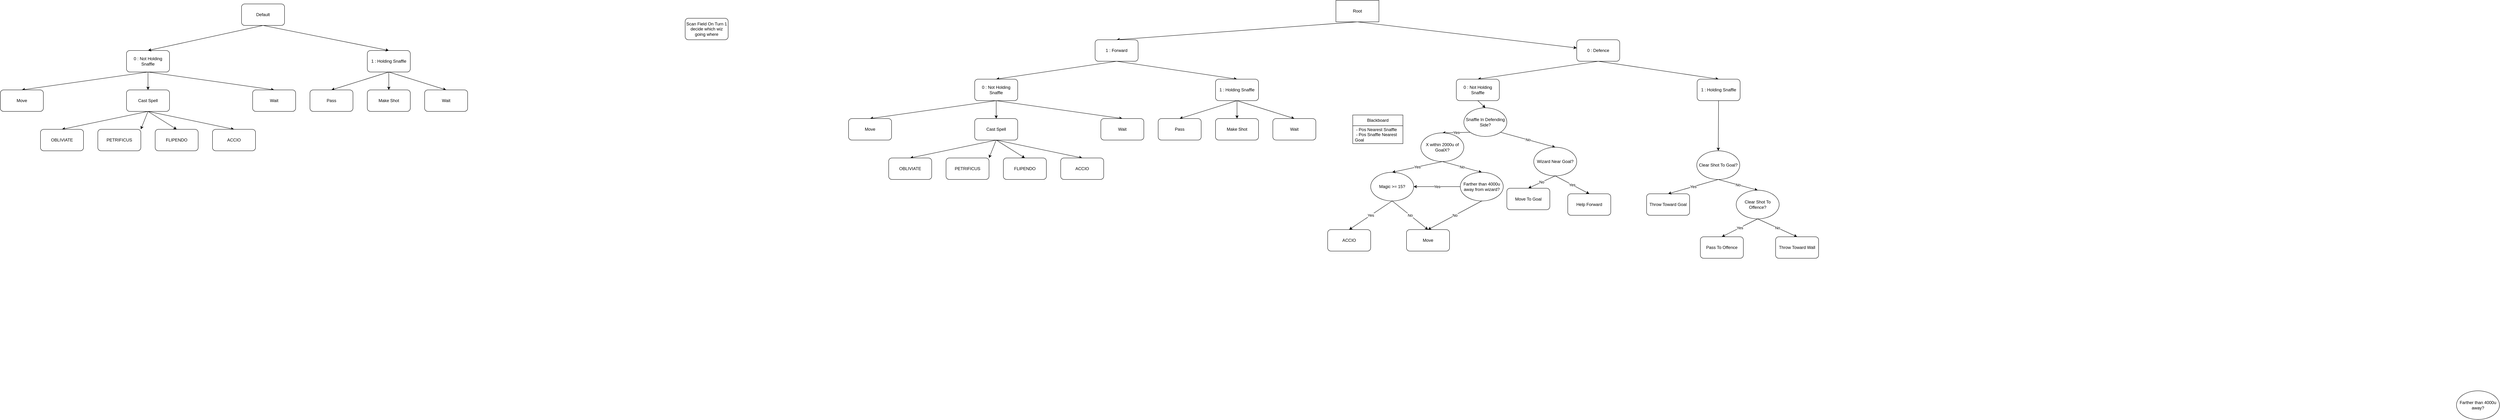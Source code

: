 <mxfile version="20.5.3" type="embed"><diagram id="23iRSUPoRavnBvh4doch" name="Page-1"><mxGraphModel dx="3132" dy="912" grid="1" gridSize="10" guides="1" tooltips="1" connect="1" arrows="1" fold="1" page="1" pageScale="1" pageWidth="827" pageHeight="1169" math="0" shadow="0"><root><mxCell id="0"/><mxCell id="1" parent="0"/><mxCell id="2" style="edgeStyle=orthogonalEdgeStyle;rounded=0;orthogonalLoop=1;jettySize=auto;html=1;exitX=0.5;exitY=1;exitDx=0;exitDy=0;noEdgeStyle=1;orthogonal=1;entryX=0.5;entryY=0;entryDx=0;entryDy=0;" parent="1" source="3" target="6" edge="1"><mxGeometry relative="1" as="geometry"/></mxCell><mxCell id="37" style="rounded=0;orthogonalLoop=1;jettySize=auto;html=1;exitX=0.5;exitY=1;exitDx=0;exitDy=0;" edge="1" parent="1" source="3" target="36"><mxGeometry relative="1" as="geometry"/></mxCell><mxCell id="3" value="&lt;div&gt;Root&lt;/div&gt;" style="rounded=0;whiteSpace=wrap;html=1;" parent="1" vertex="1"><mxGeometry x="2423" width="120" height="60" as="geometry"/></mxCell><mxCell id="4" style="rounded=0;orthogonalLoop=1;jettySize=auto;html=1;exitX=0.5;exitY=1;exitDx=0;exitDy=0;entryX=0.5;entryY=0;entryDx=0;entryDy=0;noEdgeStyle=1;orthogonal=1;" parent="1" source="6" target="10" edge="1"><mxGeometry relative="1" as="geometry"/></mxCell><mxCell id="5" style="rounded=0;orthogonalLoop=1;jettySize=auto;html=1;exitX=0.5;exitY=1;exitDx=0;exitDy=0;entryX=0.5;entryY=0;entryDx=0;entryDy=0;noEdgeStyle=1;orthogonal=1;" parent="1" source="6" target="12" edge="1"><mxGeometry relative="1" as="geometry"><mxPoint x="642" y="280" as="targetPoint"/></mxGeometry></mxCell><mxCell id="6" value="1 : Forward" style="rounded=1;whiteSpace=wrap;html=1;" parent="1" vertex="1"><mxGeometry x="1751" y="110" width="120" height="60" as="geometry"/></mxCell><mxCell id="7" style="rounded=0;orthogonalLoop=1;jettySize=auto;html=1;exitX=0.5;exitY=1;exitDx=0;exitDy=0;entryX=0.5;entryY=0;entryDx=0;entryDy=0;noEdgeStyle=1;orthogonal=1;" parent="1" source="10" target="13" edge="1"><mxGeometry relative="1" as="geometry"><mxPoint x="-278" y="305" as="targetPoint"/></mxGeometry></mxCell><mxCell id="8" style="rounded=0;orthogonalLoop=1;jettySize=auto;html=1;exitX=0.5;exitY=1;exitDx=0;exitDy=0;entryX=0.5;entryY=0;entryDx=0;entryDy=0;noEdgeStyle=1;orthogonal=1;" parent="1" source="10" target="14" edge="1"><mxGeometry relative="1" as="geometry"/></mxCell><mxCell id="9" style="rounded=0;orthogonalLoop=1;jettySize=auto;html=1;exitX=0.5;exitY=1;exitDx=0;exitDy=0;entryX=0.5;entryY=0;entryDx=0;entryDy=0;noEdgeStyle=1;orthogonal=1;" parent="1" source="10" target="15" edge="1"><mxGeometry relative="1" as="geometry"/></mxCell><mxCell id="11" style="rounded=0;orthogonalLoop=1;jettySize=auto;html=1;exitX=0.5;exitY=0;exitDx=0;exitDy=0;entryX=0.5;entryY=0;entryDx=0;entryDy=0;" parent="1" source="12" target="12" edge="1"><mxGeometry relative="1" as="geometry"/></mxCell><mxCell id="17" style="rounded=0;orthogonalLoop=1;jettySize=auto;html=1;exitX=0.5;exitY=1;exitDx=0;exitDy=0;entryX=0.5;entryY=0;entryDx=0;entryDy=0;noEdgeStyle=1;orthogonal=1;" parent="1" source="12" target="16" edge="1"><mxGeometry relative="1" as="geometry"/></mxCell><mxCell id="19" style="edgeStyle=none;rounded=0;orthogonalLoop=1;jettySize=auto;html=1;exitX=0.5;exitY=1;exitDx=0;exitDy=0;entryX=0.5;entryY=0;entryDx=0;entryDy=0;noEdgeStyle=1;orthogonal=1;" parent="1" source="12" target="18" edge="1"><mxGeometry relative="1" as="geometry"/></mxCell><mxCell id="22" style="edgeStyle=none;rounded=0;orthogonalLoop=1;jettySize=auto;html=1;exitX=0.5;exitY=1;exitDx=0;exitDy=0;entryX=0.5;entryY=0;entryDx=0;entryDy=0;noEdgeStyle=1;orthogonal=1;" parent="1" source="12" target="21" edge="1"><mxGeometry relative="1" as="geometry"/></mxCell><mxCell id="12" value="1 : Holding Snaffle" style="rounded=1;whiteSpace=wrap;html=1;" parent="1" vertex="1"><mxGeometry x="2087" y="220" width="120" height="60" as="geometry"/></mxCell><mxCell id="13" value="&lt;div&gt;Move&lt;/div&gt;" style="rounded=1;whiteSpace=wrap;html=1;" parent="1" vertex="1"><mxGeometry x="1063" y="330" width="120" height="60" as="geometry"/></mxCell><mxCell id="28" style="edgeStyle=none;rounded=0;orthogonalLoop=1;jettySize=auto;html=1;exitX=0.5;exitY=1;exitDx=0;exitDy=0;entryX=0.5;entryY=0;entryDx=0;entryDy=0;noEdgeStyle=1;orthogonal=1;" parent="1" source="14" target="27" edge="1"><mxGeometry relative="1" as="geometry"/></mxCell><mxCell id="29" style="edgeStyle=none;rounded=0;orthogonalLoop=1;jettySize=auto;html=1;exitX=0.5;exitY=1;exitDx=0;exitDy=0;noEdgeStyle=1;orthogonal=1;" parent="1" source="14" target="26" edge="1"><mxGeometry relative="1" as="geometry"/></mxCell><mxCell id="30" style="edgeStyle=none;rounded=0;orthogonalLoop=1;jettySize=auto;html=1;exitX=0.5;exitY=1;exitDx=0;exitDy=0;entryX=0.5;entryY=0;entryDx=0;entryDy=0;noEdgeStyle=1;orthogonal=1;" parent="1" source="14" target="25" edge="1"><mxGeometry relative="1" as="geometry"><mxPoint x="240" y="930" as="sourcePoint"/></mxGeometry></mxCell><mxCell id="31" style="edgeStyle=none;rounded=0;orthogonalLoop=1;jettySize=auto;html=1;exitX=0.5;exitY=1;exitDx=0;exitDy=0;entryX=0.5;entryY=0;entryDx=0;entryDy=0;noEdgeStyle=1;orthogonal=1;" parent="1" source="14" target="24" edge="1"><mxGeometry relative="1" as="geometry"/></mxCell><mxCell id="14" value="&lt;div&gt;Cast Spell&lt;/div&gt;" style="rounded=1;whiteSpace=wrap;html=1;" parent="1" vertex="1"><mxGeometry x="1415" y="330" width="120" height="60" as="geometry"/></mxCell><mxCell id="15" value="Wait" style="rounded=1;whiteSpace=wrap;html=1;" parent="1" vertex="1"><mxGeometry x="1767" y="330" width="120" height="60" as="geometry"/></mxCell><mxCell id="16" value="Pass" style="rounded=1;whiteSpace=wrap;html=1;" parent="1" vertex="1"><mxGeometry x="1927" y="330" width="120" height="60" as="geometry"/></mxCell><mxCell id="18" value="Make Shot" style="rounded=1;whiteSpace=wrap;html=1;" parent="1" vertex="1"><mxGeometry x="2087" y="330" width="120" height="60" as="geometry"/></mxCell><mxCell id="21" value="Wait" style="rounded=1;whiteSpace=wrap;html=1;" parent="1" vertex="1"><mxGeometry x="2247" y="330" width="120" height="60" as="geometry"/></mxCell><mxCell id="24" value="FLIPENDO&lt;br&gt;" style="rounded=1;whiteSpace=wrap;html=1;" parent="1" vertex="1"><mxGeometry x="1495" y="440" width="120" height="60" as="geometry"/></mxCell><mxCell id="25" value="ACCIO" style="rounded=1;whiteSpace=wrap;html=1;" parent="1" vertex="1"><mxGeometry x="1655" y="440" width="120" height="60" as="geometry"/></mxCell><mxCell id="26" value="PETRIFICUS" style="rounded=1;whiteSpace=wrap;html=1;" parent="1" vertex="1"><mxGeometry x="1335" y="440" width="120" height="60" as="geometry"/></mxCell><mxCell id="27" value="OBLIVIATE" style="rounded=1;whiteSpace=wrap;html=1;" parent="1" vertex="1"><mxGeometry x="1175" y="440" width="120" height="60" as="geometry"/></mxCell><mxCell id="10" value="0 : Not Holding Snaffle" style="rounded=1;whiteSpace=wrap;html=1;" parent="1" vertex="1"><mxGeometry x="1415" y="220" width="120" height="60" as="geometry"/></mxCell><mxCell id="34" value="Scan Field On Turn 1 decide which wiz going where" style="rounded=1;whiteSpace=wrap;html=1;" vertex="1" parent="1"><mxGeometry x="607" y="50" width="120" height="60" as="geometry"/></mxCell><mxCell id="89" style="edgeStyle=none;rounded=0;orthogonalLoop=1;jettySize=auto;html=1;exitX=0.5;exitY=1;exitDx=0;exitDy=0;entryX=0.5;entryY=0;entryDx=0;entryDy=0;" edge="1" parent="1" source="36" target="88"><mxGeometry relative="1" as="geometry"/></mxCell><mxCell id="90" style="edgeStyle=none;rounded=0;orthogonalLoop=1;jettySize=auto;html=1;exitX=0.5;exitY=1;exitDx=0;exitDy=0;entryX=0.5;entryY=0;entryDx=0;entryDy=0;" edge="1" parent="1" source="36" target="73"><mxGeometry relative="1" as="geometry"/></mxCell><mxCell id="36" value="0 : Defence" style="rounded=1;whiteSpace=wrap;html=1;" vertex="1" parent="1"><mxGeometry x="3095" y="110" width="120" height="60" as="geometry"/></mxCell><mxCell id="38" style="rounded=0;orthogonalLoop=1;jettySize=auto;html=1;exitX=0.5;exitY=1;exitDx=0;exitDy=0;entryX=0.5;entryY=0;entryDx=0;entryDy=0;noEdgeStyle=1;orthogonal=1;" edge="1" parent="1" source="60" target="46"><mxGeometry relative="1" as="geometry"><mxPoint x="-1957" y="225" as="targetPoint"/></mxGeometry></mxCell><mxCell id="39" style="rounded=0;orthogonalLoop=1;jettySize=auto;html=1;exitX=0.5;exitY=1;exitDx=0;exitDy=0;entryX=0.5;entryY=0;entryDx=0;entryDy=0;noEdgeStyle=1;orthogonal=1;" edge="1" parent="1" source="60" target="51"><mxGeometry relative="1" as="geometry"/></mxCell><mxCell id="40" style="rounded=0;orthogonalLoop=1;jettySize=auto;html=1;exitX=0.5;exitY=1;exitDx=0;exitDy=0;entryX=0.5;entryY=0;entryDx=0;entryDy=0;noEdgeStyle=1;orthogonal=1;" edge="1" parent="1" source="60" target="52"><mxGeometry relative="1" as="geometry"/></mxCell><mxCell id="41" style="rounded=0;orthogonalLoop=1;jettySize=auto;html=1;exitX=0.5;exitY=0;exitDx=0;exitDy=0;entryX=0.5;entryY=0;entryDx=0;entryDy=0;" edge="1" parent="1" source="45" target="45"><mxGeometry relative="1" as="geometry"/></mxCell><mxCell id="42" style="rounded=0;orthogonalLoop=1;jettySize=auto;html=1;exitX=0.5;exitY=1;exitDx=0;exitDy=0;entryX=0.5;entryY=0;entryDx=0;entryDy=0;noEdgeStyle=1;orthogonal=1;" edge="1" parent="1" source="45" target="53"><mxGeometry relative="1" as="geometry"/></mxCell><mxCell id="43" style="edgeStyle=none;rounded=0;orthogonalLoop=1;jettySize=auto;html=1;exitX=0.5;exitY=1;exitDx=0;exitDy=0;entryX=0.5;entryY=0;entryDx=0;entryDy=0;noEdgeStyle=1;orthogonal=1;" edge="1" parent="1" source="45" target="54"><mxGeometry relative="1" as="geometry"/></mxCell><mxCell id="44" style="edgeStyle=none;rounded=0;orthogonalLoop=1;jettySize=auto;html=1;exitX=0.5;exitY=1;exitDx=0;exitDy=0;entryX=0.5;entryY=0;entryDx=0;entryDy=0;noEdgeStyle=1;orthogonal=1;" edge="1" parent="1" source="45" target="55"><mxGeometry relative="1" as="geometry"/></mxCell><mxCell id="45" value="1 : Holding Snaffle" style="rounded=1;whiteSpace=wrap;html=1;" vertex="1" parent="1"><mxGeometry x="-280" y="140" width="120" height="60" as="geometry"/></mxCell><mxCell id="46" value="&lt;div&gt;Move&lt;/div&gt;" style="rounded=1;whiteSpace=wrap;html=1;" vertex="1" parent="1"><mxGeometry x="-1304" y="250" width="120" height="60" as="geometry"/></mxCell><mxCell id="47" style="edgeStyle=none;rounded=0;orthogonalLoop=1;jettySize=auto;html=1;exitX=0.5;exitY=1;exitDx=0;exitDy=0;entryX=0.5;entryY=0;entryDx=0;entryDy=0;noEdgeStyle=1;orthogonal=1;" edge="1" parent="1" source="51" target="59"><mxGeometry relative="1" as="geometry"/></mxCell><mxCell id="48" style="edgeStyle=none;rounded=0;orthogonalLoop=1;jettySize=auto;html=1;exitX=0.5;exitY=1;exitDx=0;exitDy=0;noEdgeStyle=1;orthogonal=1;" edge="1" parent="1" source="51" target="58"><mxGeometry relative="1" as="geometry"/></mxCell><mxCell id="49" style="edgeStyle=none;rounded=0;orthogonalLoop=1;jettySize=auto;html=1;exitX=0.5;exitY=1;exitDx=0;exitDy=0;entryX=0.5;entryY=0;entryDx=0;entryDy=0;noEdgeStyle=1;orthogonal=1;" edge="1" parent="1" source="51" target="57"><mxGeometry relative="1" as="geometry"><mxPoint x="-1439" y="850" as="sourcePoint"/></mxGeometry></mxCell><mxCell id="50" style="edgeStyle=none;rounded=0;orthogonalLoop=1;jettySize=auto;html=1;exitX=0.5;exitY=1;exitDx=0;exitDy=0;entryX=0.5;entryY=0;entryDx=0;entryDy=0;noEdgeStyle=1;orthogonal=1;" edge="1" parent="1" source="51" target="56"><mxGeometry relative="1" as="geometry"/></mxCell><mxCell id="51" value="&lt;div&gt;Cast Spell&lt;/div&gt;" style="rounded=1;whiteSpace=wrap;html=1;" vertex="1" parent="1"><mxGeometry x="-952" y="250" width="120" height="60" as="geometry"/></mxCell><mxCell id="52" value="Wait" style="rounded=1;whiteSpace=wrap;html=1;" vertex="1" parent="1"><mxGeometry x="-600" y="250" width="120" height="60" as="geometry"/></mxCell><mxCell id="53" value="Pass" style="rounded=1;whiteSpace=wrap;html=1;" vertex="1" parent="1"><mxGeometry x="-440" y="250" width="120" height="60" as="geometry"/></mxCell><mxCell id="54" value="Make Shot" style="rounded=1;whiteSpace=wrap;html=1;" vertex="1" parent="1"><mxGeometry x="-280" y="250" width="120" height="60" as="geometry"/></mxCell><mxCell id="55" value="Wait" style="rounded=1;whiteSpace=wrap;html=1;" vertex="1" parent="1"><mxGeometry x="-120" y="250" width="120" height="60" as="geometry"/></mxCell><mxCell id="56" value="FLIPENDO&lt;br&gt;" style="rounded=1;whiteSpace=wrap;html=1;" vertex="1" parent="1"><mxGeometry x="-872" y="360" width="120" height="60" as="geometry"/></mxCell><mxCell id="57" value="ACCIO" style="rounded=1;whiteSpace=wrap;html=1;" vertex="1" parent="1"><mxGeometry x="-712" y="360" width="120" height="60" as="geometry"/></mxCell><mxCell id="58" value="PETRIFICUS" style="rounded=1;whiteSpace=wrap;html=1;" vertex="1" parent="1"><mxGeometry x="-1032" y="360" width="120" height="60" as="geometry"/></mxCell><mxCell id="59" value="OBLIVIATE" style="rounded=1;whiteSpace=wrap;html=1;" vertex="1" parent="1"><mxGeometry x="-1192" y="360" width="120" height="60" as="geometry"/></mxCell><mxCell id="60" value="0 : Not Holding Snaffle" style="rounded=1;whiteSpace=wrap;html=1;" vertex="1" parent="1"><mxGeometry x="-952" y="140" width="120" height="60" as="geometry"/></mxCell><mxCell id="64" style="edgeStyle=none;rounded=0;orthogonalLoop=1;jettySize=auto;html=1;exitX=0.5;exitY=1;exitDx=0;exitDy=0;entryX=0.5;entryY=0;entryDx=0;entryDy=0;" edge="1" parent="1" source="61" target="60"><mxGeometry relative="1" as="geometry"/></mxCell><mxCell id="65" style="edgeStyle=none;rounded=0;orthogonalLoop=1;jettySize=auto;html=1;exitX=0.5;exitY=1;exitDx=0;exitDy=0;entryX=0.5;entryY=0;entryDx=0;entryDy=0;" edge="1" parent="1" source="61" target="45"><mxGeometry relative="1" as="geometry"/></mxCell><mxCell id="61" value="Default" style="rounded=1;whiteSpace=wrap;html=1;" vertex="1" parent="1"><mxGeometry x="-631" y="10" width="120" height="60" as="geometry"/></mxCell><mxCell id="69" style="rounded=0;orthogonalLoop=1;jettySize=auto;html=1;exitX=0.5;exitY=0;exitDx=0;exitDy=0;entryX=0.5;entryY=0;entryDx=0;entryDy=0;" edge="1" parent="1" source="73" target="73"><mxGeometry relative="1" as="geometry"/></mxCell><mxCell id="92" value="" style="edgeStyle=none;rounded=0;orthogonalLoop=1;jettySize=auto;html=1;entryX=0.5;entryY=0;entryDx=0;entryDy=0;" edge="1" parent="1" source="73" target="138"><mxGeometry relative="1" as="geometry"><mxPoint x="3491" y="360" as="targetPoint"/></mxGeometry></mxCell><mxCell id="73" value="1 : Holding Snaffle" style="rounded=1;whiteSpace=wrap;html=1;" vertex="1" parent="1"><mxGeometry x="3431" y="220" width="120" height="60" as="geometry"/></mxCell><mxCell id="114" value="Yes" style="edgeStyle=none;rounded=0;orthogonalLoop=1;jettySize=auto;html=1;exitX=0;exitY=1;exitDx=0;exitDy=0;entryX=0.5;entryY=0;entryDx=0;entryDy=0;" edge="1" parent="1" source="117" target="124"><mxGeometry relative="1" as="geometry"/></mxCell><mxCell id="121" style="edgeStyle=none;rounded=0;orthogonalLoop=1;jettySize=auto;html=1;exitX=0.5;exitY=1;exitDx=0;exitDy=0;entryX=0.5;entryY=0;entryDx=0;entryDy=0;" edge="1" parent="1" source="88" target="117"><mxGeometry relative="1" as="geometry"/></mxCell><mxCell id="88" value="0 : Not Holding Snaffle" style="rounded=1;whiteSpace=wrap;html=1;" vertex="1" parent="1"><mxGeometry x="2759" y="220" width="120" height="60" as="geometry"/></mxCell><mxCell id="97" value="Throw Toward Goal" style="whiteSpace=wrap;html=1;rounded=1;" vertex="1" parent="1"><mxGeometry x="3290" y="540" width="120" height="60" as="geometry"/></mxCell><mxCell id="99" value="Pass To Offence" style="rounded=1;whiteSpace=wrap;html=1;" vertex="1" parent="1"><mxGeometry x="3440" y="660" width="120" height="60" as="geometry"/></mxCell><mxCell id="115" value="Yes" style="edgeStyle=none;rounded=0;orthogonalLoop=1;jettySize=auto;html=1;exitX=0.5;exitY=1;exitDx=0;exitDy=0;entryX=0.5;entryY=0;entryDx=0;entryDy=0;" edge="1" parent="1" source="102" target="103"><mxGeometry relative="1" as="geometry"/></mxCell><mxCell id="116" value="No" style="edgeStyle=none;rounded=0;orthogonalLoop=1;jettySize=auto;html=1;exitX=0.5;exitY=1;exitDx=0;exitDy=0;entryX=0.5;entryY=0;entryDx=0;entryDy=0;" edge="1" parent="1" source="102" target="104"><mxGeometry relative="1" as="geometry"/></mxCell><mxCell id="102" value="Magic &amp;gt;= 15?" style="ellipse;whiteSpace=wrap;html=1;" vertex="1" parent="1"><mxGeometry x="2520" y="480" width="120" height="80" as="geometry"/></mxCell><mxCell id="103" value="ACCIO" style="rounded=1;whiteSpace=wrap;html=1;" vertex="1" parent="1"><mxGeometry x="2400" y="640" width="120" height="60" as="geometry"/></mxCell><mxCell id="104" value="Move" style="rounded=1;whiteSpace=wrap;html=1;" vertex="1" parent="1"><mxGeometry x="2620" y="640" width="120" height="60" as="geometry"/></mxCell><mxCell id="106" value="Blackboard" style="swimlane;fontStyle=0;childLayout=stackLayout;horizontal=1;startSize=30;horizontalStack=0;resizeParent=1;resizeParentMax=0;resizeLast=0;collapsible=1;marginBottom=0;whiteSpace=wrap;html=1;" vertex="1" parent="1"><mxGeometry x="2470" y="320" width="140" height="80" as="geometry"><mxRectangle x="2527" y="220" width="100" height="30" as="alternateBounds"/></mxGeometry></mxCell><mxCell id="109" value="&amp;nbsp;- Pos Nearest Snaffle&lt;br&gt;&amp;nbsp;- Pos Snaffle Nearest Goal&lt;br&gt;" style="text;strokeColor=none;fillColor=none;align=left;verticalAlign=middle;spacingLeft=4;spacingRight=4;overflow=hidden;points=[[0,0.5],[1,0.5]];portConstraint=eastwest;rotatable=0;whiteSpace=wrap;html=1;" vertex="1" parent="106"><mxGeometry y="30" width="140" height="50" as="geometry"/></mxCell><mxCell id="120" value="No" style="edgeStyle=none;rounded=0;orthogonalLoop=1;jettySize=auto;html=1;exitX=1;exitY=1;exitDx=0;exitDy=0;entryX=0.5;entryY=0;entryDx=0;entryDy=0;" edge="1" parent="1" source="117" target="131"><mxGeometry relative="1" as="geometry"><mxPoint x="2980" y="420" as="targetPoint"/></mxGeometry></mxCell><mxCell id="117" value="Snaffle In Defending Side?" style="ellipse;whiteSpace=wrap;html=1;" vertex="1" parent="1"><mxGeometry x="2780" y="300" width="120" height="80" as="geometry"/></mxCell><mxCell id="125" value="Yes" style="edgeStyle=none;rounded=0;orthogonalLoop=1;jettySize=auto;html=1;exitX=0.5;exitY=1;exitDx=0;exitDy=0;entryX=0.5;entryY=0;entryDx=0;entryDy=0;" edge="1" parent="1" source="124" target="102"><mxGeometry relative="1" as="geometry"/></mxCell><mxCell id="127" value="No" style="edgeStyle=none;rounded=0;orthogonalLoop=1;jettySize=auto;html=1;exitX=0.5;exitY=1;exitDx=0;exitDy=0;entryX=0.5;entryY=0;entryDx=0;entryDy=0;" edge="1" parent="1" source="124" target="126"><mxGeometry relative="1" as="geometry"/></mxCell><mxCell id="124" value="X within 2000u of GoalX?" style="ellipse;whiteSpace=wrap;html=1;" vertex="1" parent="1"><mxGeometry x="2660" y="370" width="120" height="80" as="geometry"/></mxCell><mxCell id="128" value="Yes" style="edgeStyle=none;rounded=0;orthogonalLoop=1;jettySize=auto;html=1;exitX=0;exitY=0.5;exitDx=0;exitDy=0;entryX=1;entryY=0.5;entryDx=0;entryDy=0;" edge="1" parent="1" source="126" target="102"><mxGeometry relative="1" as="geometry"/></mxCell><mxCell id="130" value="No" style="edgeStyle=none;rounded=0;orthogonalLoop=1;jettySize=auto;html=1;exitX=0.5;exitY=1;exitDx=0;exitDy=0;entryX=0.5;entryY=0;entryDx=0;entryDy=0;" edge="1" parent="1" source="126" target="104"><mxGeometry relative="1" as="geometry"/></mxCell><mxCell id="126" value="Farther than 4000u away from wizard?" style="ellipse;whiteSpace=wrap;html=1;" vertex="1" parent="1"><mxGeometry x="2770" y="480" width="120" height="80" as="geometry"/></mxCell><mxCell id="129" value="Farther than 4000u away?" style="ellipse;whiteSpace=wrap;html=1;" vertex="1" parent="1"><mxGeometry x="5550" y="1090" width="120" height="80" as="geometry"/></mxCell><mxCell id="136" value="No" style="edgeStyle=none;rounded=0;orthogonalLoop=1;jettySize=auto;html=1;exitX=0.5;exitY=1;exitDx=0;exitDy=0;entryX=0.5;entryY=0;entryDx=0;entryDy=0;" edge="1" parent="1" source="131" target="134"><mxGeometry relative="1" as="geometry"/></mxCell><mxCell id="137" value="Yes" style="edgeStyle=none;rounded=0;orthogonalLoop=1;jettySize=auto;html=1;exitX=0.5;exitY=1;exitDx=0;exitDy=0;entryX=0.5;entryY=0;entryDx=0;entryDy=0;" edge="1" parent="1" source="131" target="135"><mxGeometry relative="1" as="geometry"/></mxCell><mxCell id="131" value="Wizard Near Goal?" style="ellipse;whiteSpace=wrap;html=1;" vertex="1" parent="1"><mxGeometry x="2975" y="410" width="120" height="80" as="geometry"/></mxCell><mxCell id="134" value="Move To Goal" style="rounded=1;whiteSpace=wrap;html=1;" vertex="1" parent="1"><mxGeometry x="2900" y="524.5" width="120" height="60" as="geometry"/></mxCell><mxCell id="135" value="Help Forward" style="rounded=1;whiteSpace=wrap;html=1;" vertex="1" parent="1"><mxGeometry x="3070" y="540" width="120" height="60" as="geometry"/></mxCell><mxCell id="139" value="Yes" style="edgeStyle=none;rounded=0;orthogonalLoop=1;jettySize=auto;html=1;exitX=0.5;exitY=1;exitDx=0;exitDy=0;entryX=0.5;entryY=0;entryDx=0;entryDy=0;" edge="1" parent="1" source="138" target="97"><mxGeometry relative="1" as="geometry"/></mxCell><mxCell id="165" value="No" style="edgeStyle=none;rounded=0;orthogonalLoop=1;jettySize=auto;html=1;exitX=0.5;exitY=1;exitDx=0;exitDy=0;entryX=0.5;entryY=0;entryDx=0;entryDy=0;" edge="1" parent="1" source="138" target="164"><mxGeometry relative="1" as="geometry"/></mxCell><mxCell id="138" value="Clear Shot To Goal?" style="ellipse;whiteSpace=wrap;html=1;" vertex="1" parent="1"><mxGeometry x="3430" y="420" width="120" height="80" as="geometry"/></mxCell><mxCell id="140" value="Throw Toward Wall" style="rounded=1;whiteSpace=wrap;html=1;" vertex="1" parent="1"><mxGeometry x="3650" y="660" width="120" height="60" as="geometry"/></mxCell><mxCell id="166" value="Yes" style="edgeStyle=none;rounded=0;orthogonalLoop=1;jettySize=auto;html=1;exitX=0.5;exitY=1;exitDx=0;exitDy=0;entryX=0.5;entryY=0;entryDx=0;entryDy=0;" edge="1" parent="1" source="164" target="99"><mxGeometry relative="1" as="geometry"/></mxCell><mxCell id="167" value="No" style="edgeStyle=none;rounded=0;orthogonalLoop=1;jettySize=auto;html=1;exitX=0.5;exitY=1;exitDx=0;exitDy=0;entryX=0.5;entryY=0;entryDx=0;entryDy=0;" edge="1" parent="1" source="164" target="140"><mxGeometry relative="1" as="geometry"/></mxCell><mxCell id="164" value="Clear Shot To Offence?" style="ellipse;whiteSpace=wrap;html=1;" vertex="1" parent="1"><mxGeometry x="3540" y="530" width="120" height="80" as="geometry"/></mxCell></root></mxGraphModel></diagram></mxfile>